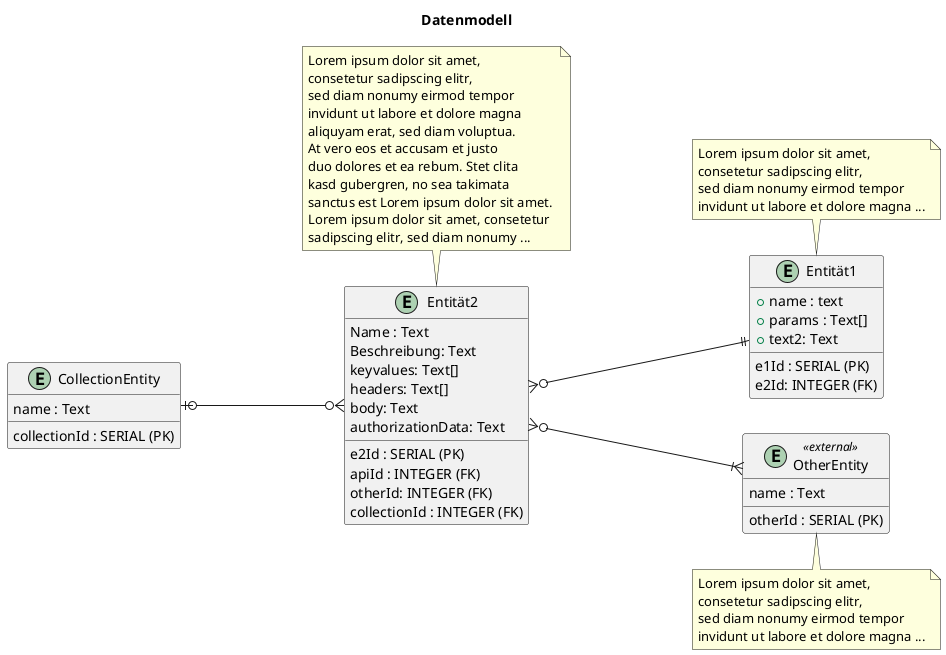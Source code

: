 @startuml data model

left to right direction
title Datenmodell 

entity Entität1  {
    + name : text
    + params : Text[]
    + text2: Text

    e1Id : SERIAL (PK)
    e2Id: INTEGER (FK)
}
note top of Entität1
    Lorem ipsum dolor sit amet, 
    consetetur sadipscing elitr, 
    sed diam nonumy eirmod tempor 
    invidunt ut labore et dolore magna ...
end note



entity Entität2 {

    Name : Text
    Beschreibung: Text
    keyvalues: Text[]
    headers: Text[]
    body: Text
    authorizationData: Text

    e2Id : SERIAL (PK)
    apiId : INTEGER (FK)
    otherId: INTEGER (FK)
    collectionId : INTEGER (FK)
}
note top of Entität2
Lorem ipsum dolor sit amet, 
consetetur sadipscing elitr, 
sed diam nonumy eirmod tempor 
invidunt ut labore et dolore magna 
aliquyam erat, sed diam voluptua. 
At vero eos et accusam et justo 
duo dolores et ea rebum. Stet clita 
kasd gubergren, no sea takimata 
sanctus est Lorem ipsum dolor sit amet. 
Lorem ipsum dolor sit amet, consetetur 
sadipscing elitr, sed diam nonumy ...
end note

entity CollectionEntity {
    collectionId : SERIAL (PK)
    name : Text
}

entity OtherEntity <<external>> {
    otherId : SERIAL (PK)
    name : Text
}
note bottom of OtherEntity
    Lorem ipsum dolor sit amet, 
    consetetur sadipscing elitr, 
    sed diam nonumy eirmod tempor 
    invidunt ut labore et dolore magna ...
end note

CollectionEntity |o---o{ Entität2

Entität2 }o---|| Entität1
Entität2 }o---|{ OtherEntity

@enduml